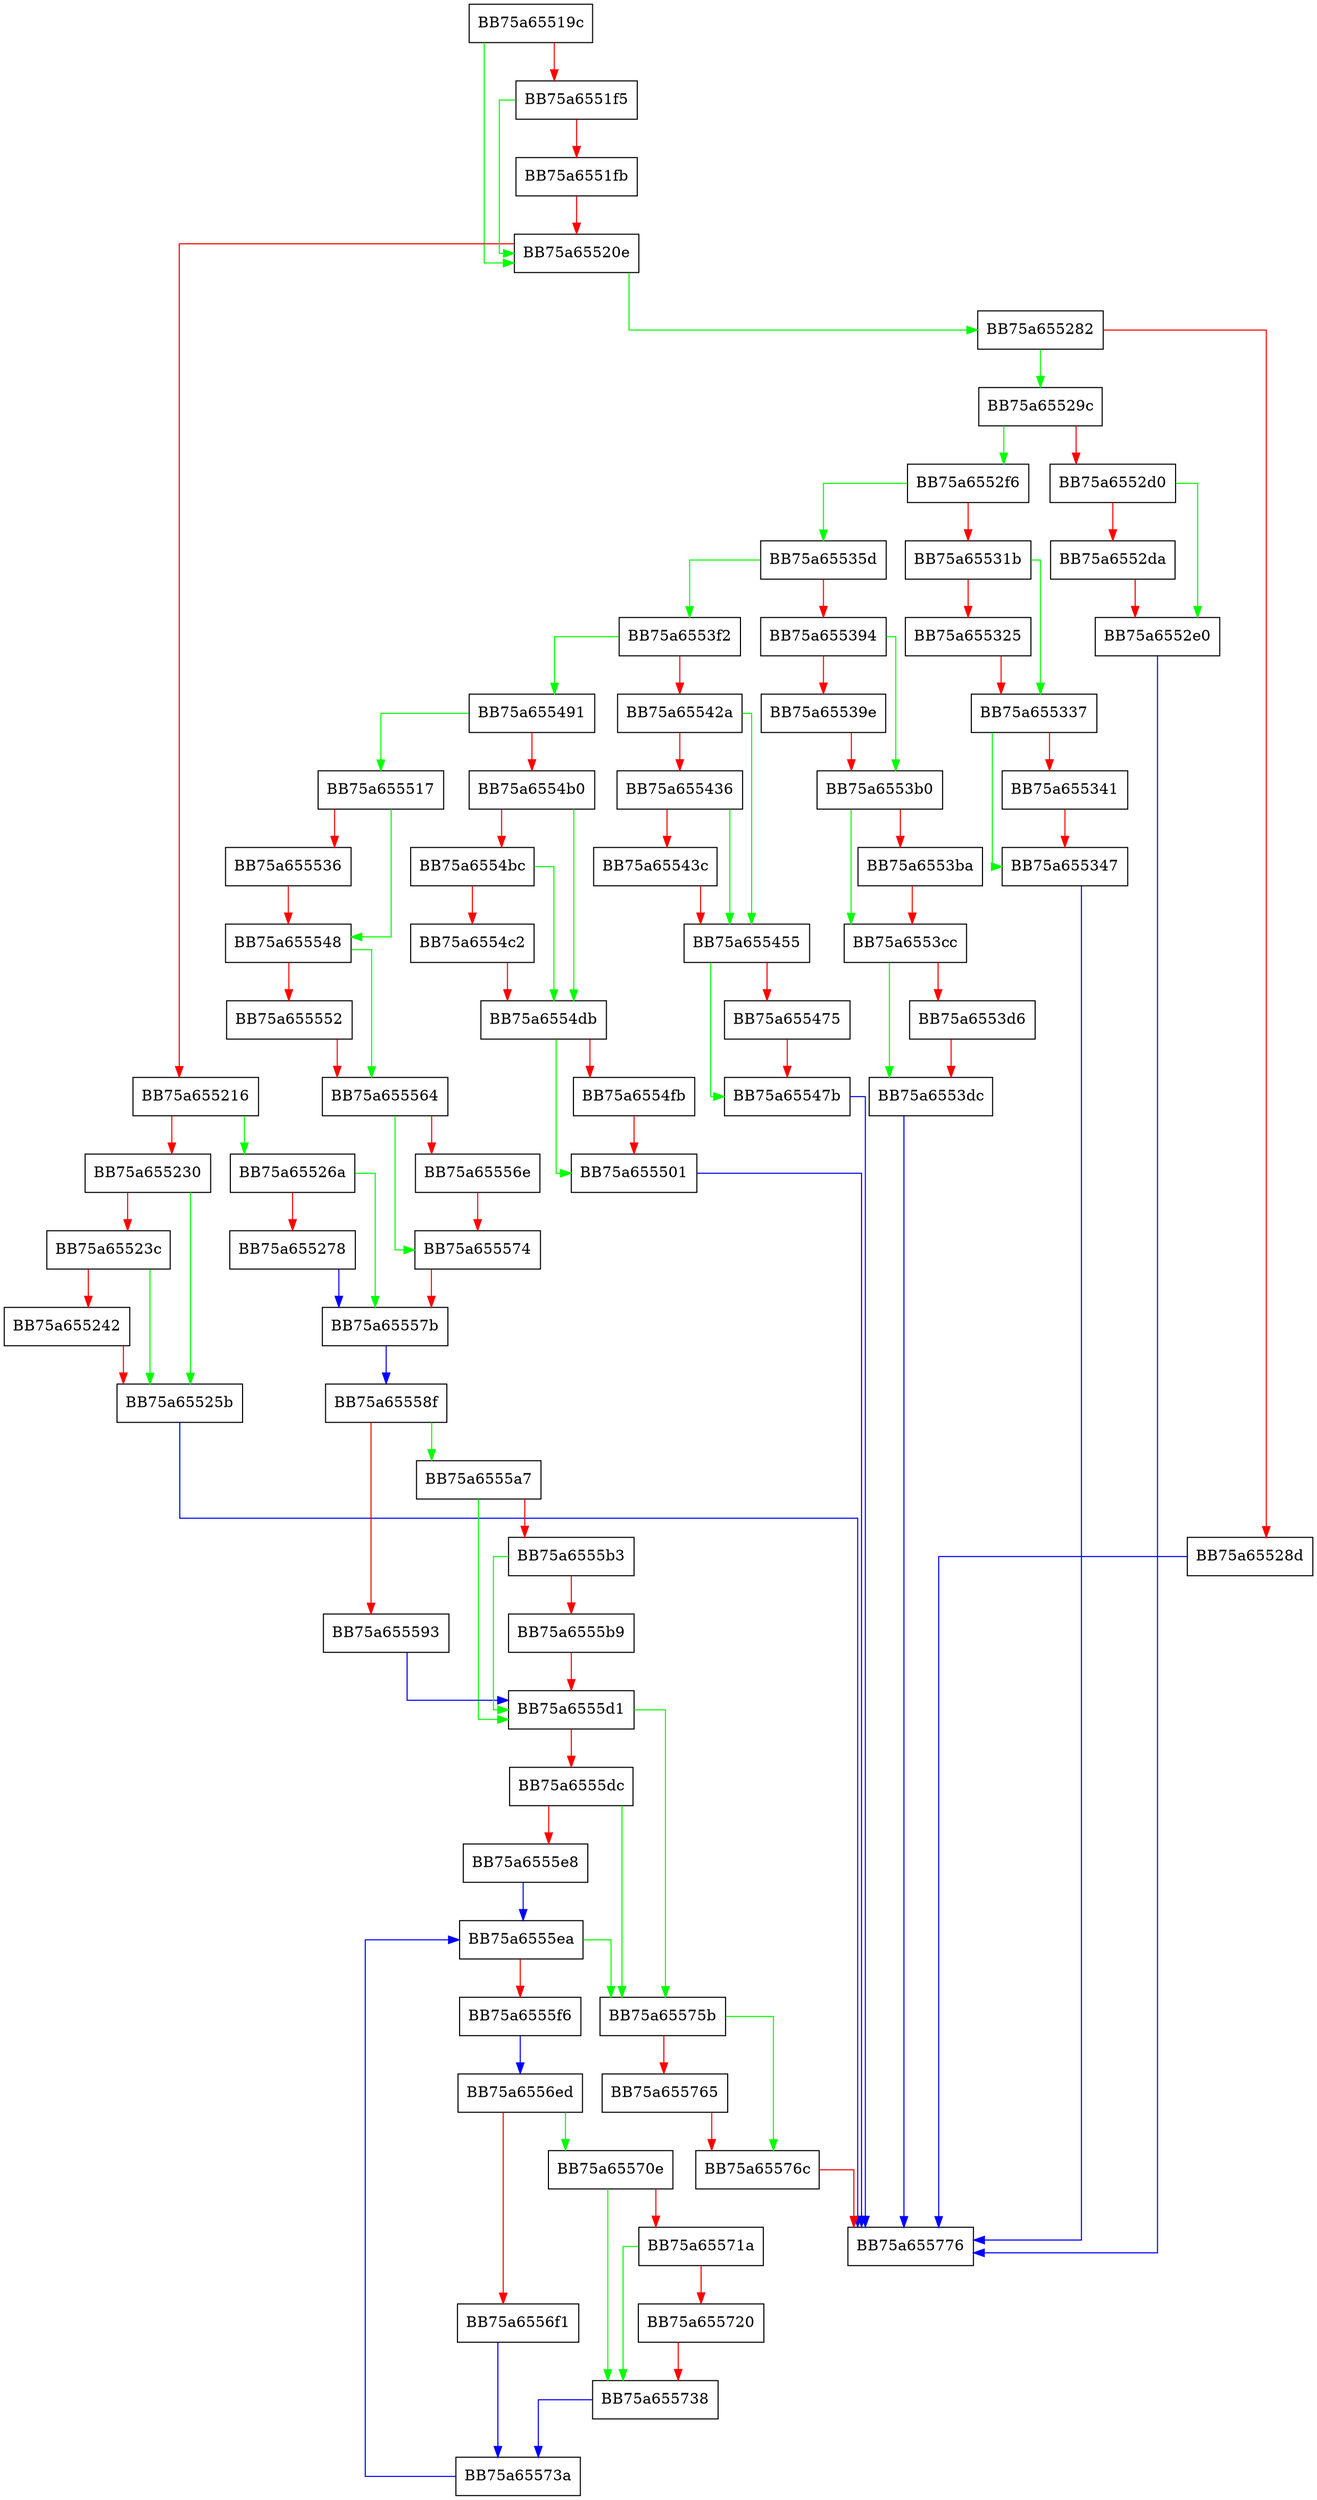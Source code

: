 digraph WscGetCbpPaths {
  node [shape="box"];
  graph [splines=ortho];
  BB75a65519c -> BB75a65520e [color="green"];
  BB75a65519c -> BB75a6551f5 [color="red"];
  BB75a6551f5 -> BB75a65520e [color="green"];
  BB75a6551f5 -> BB75a6551fb [color="red"];
  BB75a6551fb -> BB75a65520e [color="red"];
  BB75a65520e -> BB75a655282 [color="green"];
  BB75a65520e -> BB75a655216 [color="red"];
  BB75a655216 -> BB75a65526a [color="green"];
  BB75a655216 -> BB75a655230 [color="red"];
  BB75a655230 -> BB75a65525b [color="green"];
  BB75a655230 -> BB75a65523c [color="red"];
  BB75a65523c -> BB75a65525b [color="green"];
  BB75a65523c -> BB75a655242 [color="red"];
  BB75a655242 -> BB75a65525b [color="red"];
  BB75a65525b -> BB75a655776 [color="blue"];
  BB75a65526a -> BB75a65557b [color="green"];
  BB75a65526a -> BB75a655278 [color="red"];
  BB75a655278 -> BB75a65557b [color="blue"];
  BB75a655282 -> BB75a65529c [color="green"];
  BB75a655282 -> BB75a65528d [color="red"];
  BB75a65528d -> BB75a655776 [color="blue"];
  BB75a65529c -> BB75a6552f6 [color="green"];
  BB75a65529c -> BB75a6552d0 [color="red"];
  BB75a6552d0 -> BB75a6552e0 [color="green"];
  BB75a6552d0 -> BB75a6552da [color="red"];
  BB75a6552da -> BB75a6552e0 [color="red"];
  BB75a6552e0 -> BB75a655776 [color="blue"];
  BB75a6552f6 -> BB75a65535d [color="green"];
  BB75a6552f6 -> BB75a65531b [color="red"];
  BB75a65531b -> BB75a655337 [color="green"];
  BB75a65531b -> BB75a655325 [color="red"];
  BB75a655325 -> BB75a655337 [color="red"];
  BB75a655337 -> BB75a655347 [color="green"];
  BB75a655337 -> BB75a655341 [color="red"];
  BB75a655341 -> BB75a655347 [color="red"];
  BB75a655347 -> BB75a655776 [color="blue"];
  BB75a65535d -> BB75a6553f2 [color="green"];
  BB75a65535d -> BB75a655394 [color="red"];
  BB75a655394 -> BB75a6553b0 [color="green"];
  BB75a655394 -> BB75a65539e [color="red"];
  BB75a65539e -> BB75a6553b0 [color="red"];
  BB75a6553b0 -> BB75a6553cc [color="green"];
  BB75a6553b0 -> BB75a6553ba [color="red"];
  BB75a6553ba -> BB75a6553cc [color="red"];
  BB75a6553cc -> BB75a6553dc [color="green"];
  BB75a6553cc -> BB75a6553d6 [color="red"];
  BB75a6553d6 -> BB75a6553dc [color="red"];
  BB75a6553dc -> BB75a655776 [color="blue"];
  BB75a6553f2 -> BB75a655491 [color="green"];
  BB75a6553f2 -> BB75a65542a [color="red"];
  BB75a65542a -> BB75a655455 [color="green"];
  BB75a65542a -> BB75a655436 [color="red"];
  BB75a655436 -> BB75a655455 [color="green"];
  BB75a655436 -> BB75a65543c [color="red"];
  BB75a65543c -> BB75a655455 [color="red"];
  BB75a655455 -> BB75a65547b [color="green"];
  BB75a655455 -> BB75a655475 [color="red"];
  BB75a655475 -> BB75a65547b [color="red"];
  BB75a65547b -> BB75a655776 [color="blue"];
  BB75a655491 -> BB75a655517 [color="green"];
  BB75a655491 -> BB75a6554b0 [color="red"];
  BB75a6554b0 -> BB75a6554db [color="green"];
  BB75a6554b0 -> BB75a6554bc [color="red"];
  BB75a6554bc -> BB75a6554db [color="green"];
  BB75a6554bc -> BB75a6554c2 [color="red"];
  BB75a6554c2 -> BB75a6554db [color="red"];
  BB75a6554db -> BB75a655501 [color="green"];
  BB75a6554db -> BB75a6554fb [color="red"];
  BB75a6554fb -> BB75a655501 [color="red"];
  BB75a655501 -> BB75a655776 [color="blue"];
  BB75a655517 -> BB75a655548 [color="green"];
  BB75a655517 -> BB75a655536 [color="red"];
  BB75a655536 -> BB75a655548 [color="red"];
  BB75a655548 -> BB75a655564 [color="green"];
  BB75a655548 -> BB75a655552 [color="red"];
  BB75a655552 -> BB75a655564 [color="red"];
  BB75a655564 -> BB75a655574 [color="green"];
  BB75a655564 -> BB75a65556e [color="red"];
  BB75a65556e -> BB75a655574 [color="red"];
  BB75a655574 -> BB75a65557b [color="red"];
  BB75a65557b -> BB75a65558f [color="blue"];
  BB75a65558f -> BB75a6555a7 [color="green"];
  BB75a65558f -> BB75a655593 [color="red"];
  BB75a655593 -> BB75a6555d1 [color="blue"];
  BB75a6555a7 -> BB75a6555d1 [color="green"];
  BB75a6555a7 -> BB75a6555b3 [color="red"];
  BB75a6555b3 -> BB75a6555d1 [color="green"];
  BB75a6555b3 -> BB75a6555b9 [color="red"];
  BB75a6555b9 -> BB75a6555d1 [color="red"];
  BB75a6555d1 -> BB75a65575b [color="green"];
  BB75a6555d1 -> BB75a6555dc [color="red"];
  BB75a6555dc -> BB75a65575b [color="green"];
  BB75a6555dc -> BB75a6555e8 [color="red"];
  BB75a6555e8 -> BB75a6555ea [color="blue"];
  BB75a6555ea -> BB75a65575b [color="green"];
  BB75a6555ea -> BB75a6555f6 [color="red"];
  BB75a6555f6 -> BB75a6556ed [color="blue"];
  BB75a6556ed -> BB75a65570e [color="green"];
  BB75a6556ed -> BB75a6556f1 [color="red"];
  BB75a6556f1 -> BB75a65573a [color="blue"];
  BB75a65570e -> BB75a655738 [color="green"];
  BB75a65570e -> BB75a65571a [color="red"];
  BB75a65571a -> BB75a655738 [color="green"];
  BB75a65571a -> BB75a655720 [color="red"];
  BB75a655720 -> BB75a655738 [color="red"];
  BB75a655738 -> BB75a65573a [color="blue"];
  BB75a65573a -> BB75a6555ea [color="blue"];
  BB75a65575b -> BB75a65576c [color="green"];
  BB75a65575b -> BB75a655765 [color="red"];
  BB75a655765 -> BB75a65576c [color="red"];
  BB75a65576c -> BB75a655776 [color="red"];
}
